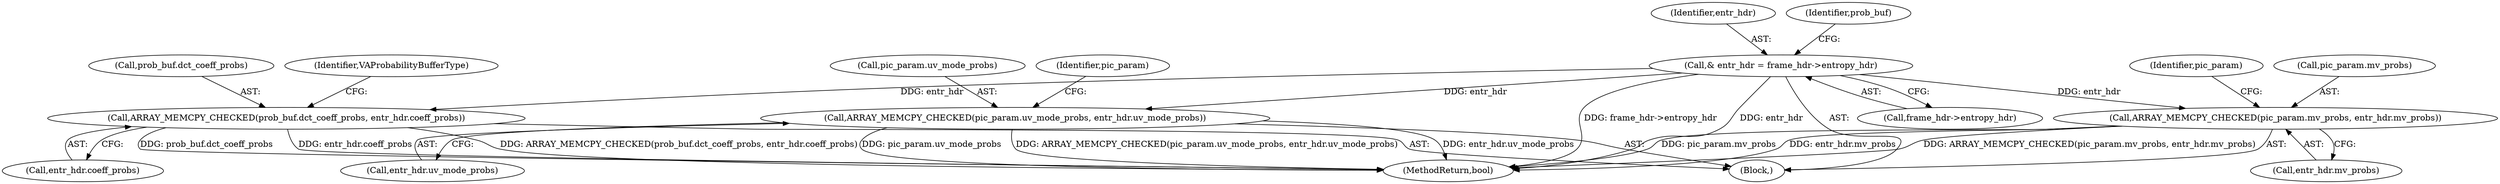 digraph "0_Chrome_27c68f543e5eba779902447445dfb05ec3f5bf75_2@pointer" {
"1000285" [label="(Call,& entr_hdr = frame_hdr->entropy_hdr)"];
"1000290" [label="(Call,ARRAY_MEMCPY_CHECKED(prob_buf.dct_coeff_probs, entr_hdr.coeff_probs))"];
"1000615" [label="(Call,ARRAY_MEMCPY_CHECKED(pic_param.uv_mode_probs, entr_hdr.uv_mode_probs))"];
"1000622" [label="(Call,ARRAY_MEMCPY_CHECKED(pic_param.mv_probs, entr_hdr.mv_probs))"];
"1000624" [label="(Identifier,pic_param)"];
"1000632" [label="(Identifier,pic_param)"];
"1000286" [label="(Identifier,entr_hdr)"];
"1000290" [label="(Call,ARRAY_MEMCPY_CHECKED(prob_buf.dct_coeff_probs, entr_hdr.coeff_probs))"];
"1000619" [label="(Call,entr_hdr.uv_mode_probs)"];
"1000292" [label="(Identifier,prob_buf)"];
"1000622" [label="(Call,ARRAY_MEMCPY_CHECKED(pic_param.mv_probs, entr_hdr.mv_probs))"];
"1000106" [label="(Block,)"];
"1000291" [label="(Call,prob_buf.dct_coeff_probs)"];
"1000616" [label="(Call,pic_param.uv_mode_probs)"];
"1000623" [label="(Call,pic_param.mv_probs)"];
"1000300" [label="(Identifier,VAProbabilityBufferType)"];
"1000287" [label="(Call,frame_hdr->entropy_hdr)"];
"1000786" [label="(MethodReturn,bool)"];
"1000294" [label="(Call,entr_hdr.coeff_probs)"];
"1000626" [label="(Call,entr_hdr.mv_probs)"];
"1000285" [label="(Call,& entr_hdr = frame_hdr->entropy_hdr)"];
"1000615" [label="(Call,ARRAY_MEMCPY_CHECKED(pic_param.uv_mode_probs, entr_hdr.uv_mode_probs))"];
"1000285" -> "1000106"  [label="AST: "];
"1000285" -> "1000287"  [label="CFG: "];
"1000286" -> "1000285"  [label="AST: "];
"1000287" -> "1000285"  [label="AST: "];
"1000292" -> "1000285"  [label="CFG: "];
"1000285" -> "1000786"  [label="DDG: entr_hdr"];
"1000285" -> "1000786"  [label="DDG: frame_hdr->entropy_hdr"];
"1000285" -> "1000290"  [label="DDG: entr_hdr"];
"1000285" -> "1000615"  [label="DDG: entr_hdr"];
"1000285" -> "1000622"  [label="DDG: entr_hdr"];
"1000290" -> "1000106"  [label="AST: "];
"1000290" -> "1000294"  [label="CFG: "];
"1000291" -> "1000290"  [label="AST: "];
"1000294" -> "1000290"  [label="AST: "];
"1000300" -> "1000290"  [label="CFG: "];
"1000290" -> "1000786"  [label="DDG: prob_buf.dct_coeff_probs"];
"1000290" -> "1000786"  [label="DDG: entr_hdr.coeff_probs"];
"1000290" -> "1000786"  [label="DDG: ARRAY_MEMCPY_CHECKED(prob_buf.dct_coeff_probs, entr_hdr.coeff_probs)"];
"1000615" -> "1000106"  [label="AST: "];
"1000615" -> "1000619"  [label="CFG: "];
"1000616" -> "1000615"  [label="AST: "];
"1000619" -> "1000615"  [label="AST: "];
"1000624" -> "1000615"  [label="CFG: "];
"1000615" -> "1000786"  [label="DDG: pic_param.uv_mode_probs"];
"1000615" -> "1000786"  [label="DDG: ARRAY_MEMCPY_CHECKED(pic_param.uv_mode_probs, entr_hdr.uv_mode_probs)"];
"1000615" -> "1000786"  [label="DDG: entr_hdr.uv_mode_probs"];
"1000622" -> "1000106"  [label="AST: "];
"1000622" -> "1000626"  [label="CFG: "];
"1000623" -> "1000622"  [label="AST: "];
"1000626" -> "1000622"  [label="AST: "];
"1000632" -> "1000622"  [label="CFG: "];
"1000622" -> "1000786"  [label="DDG: ARRAY_MEMCPY_CHECKED(pic_param.mv_probs, entr_hdr.mv_probs)"];
"1000622" -> "1000786"  [label="DDG: pic_param.mv_probs"];
"1000622" -> "1000786"  [label="DDG: entr_hdr.mv_probs"];
}
